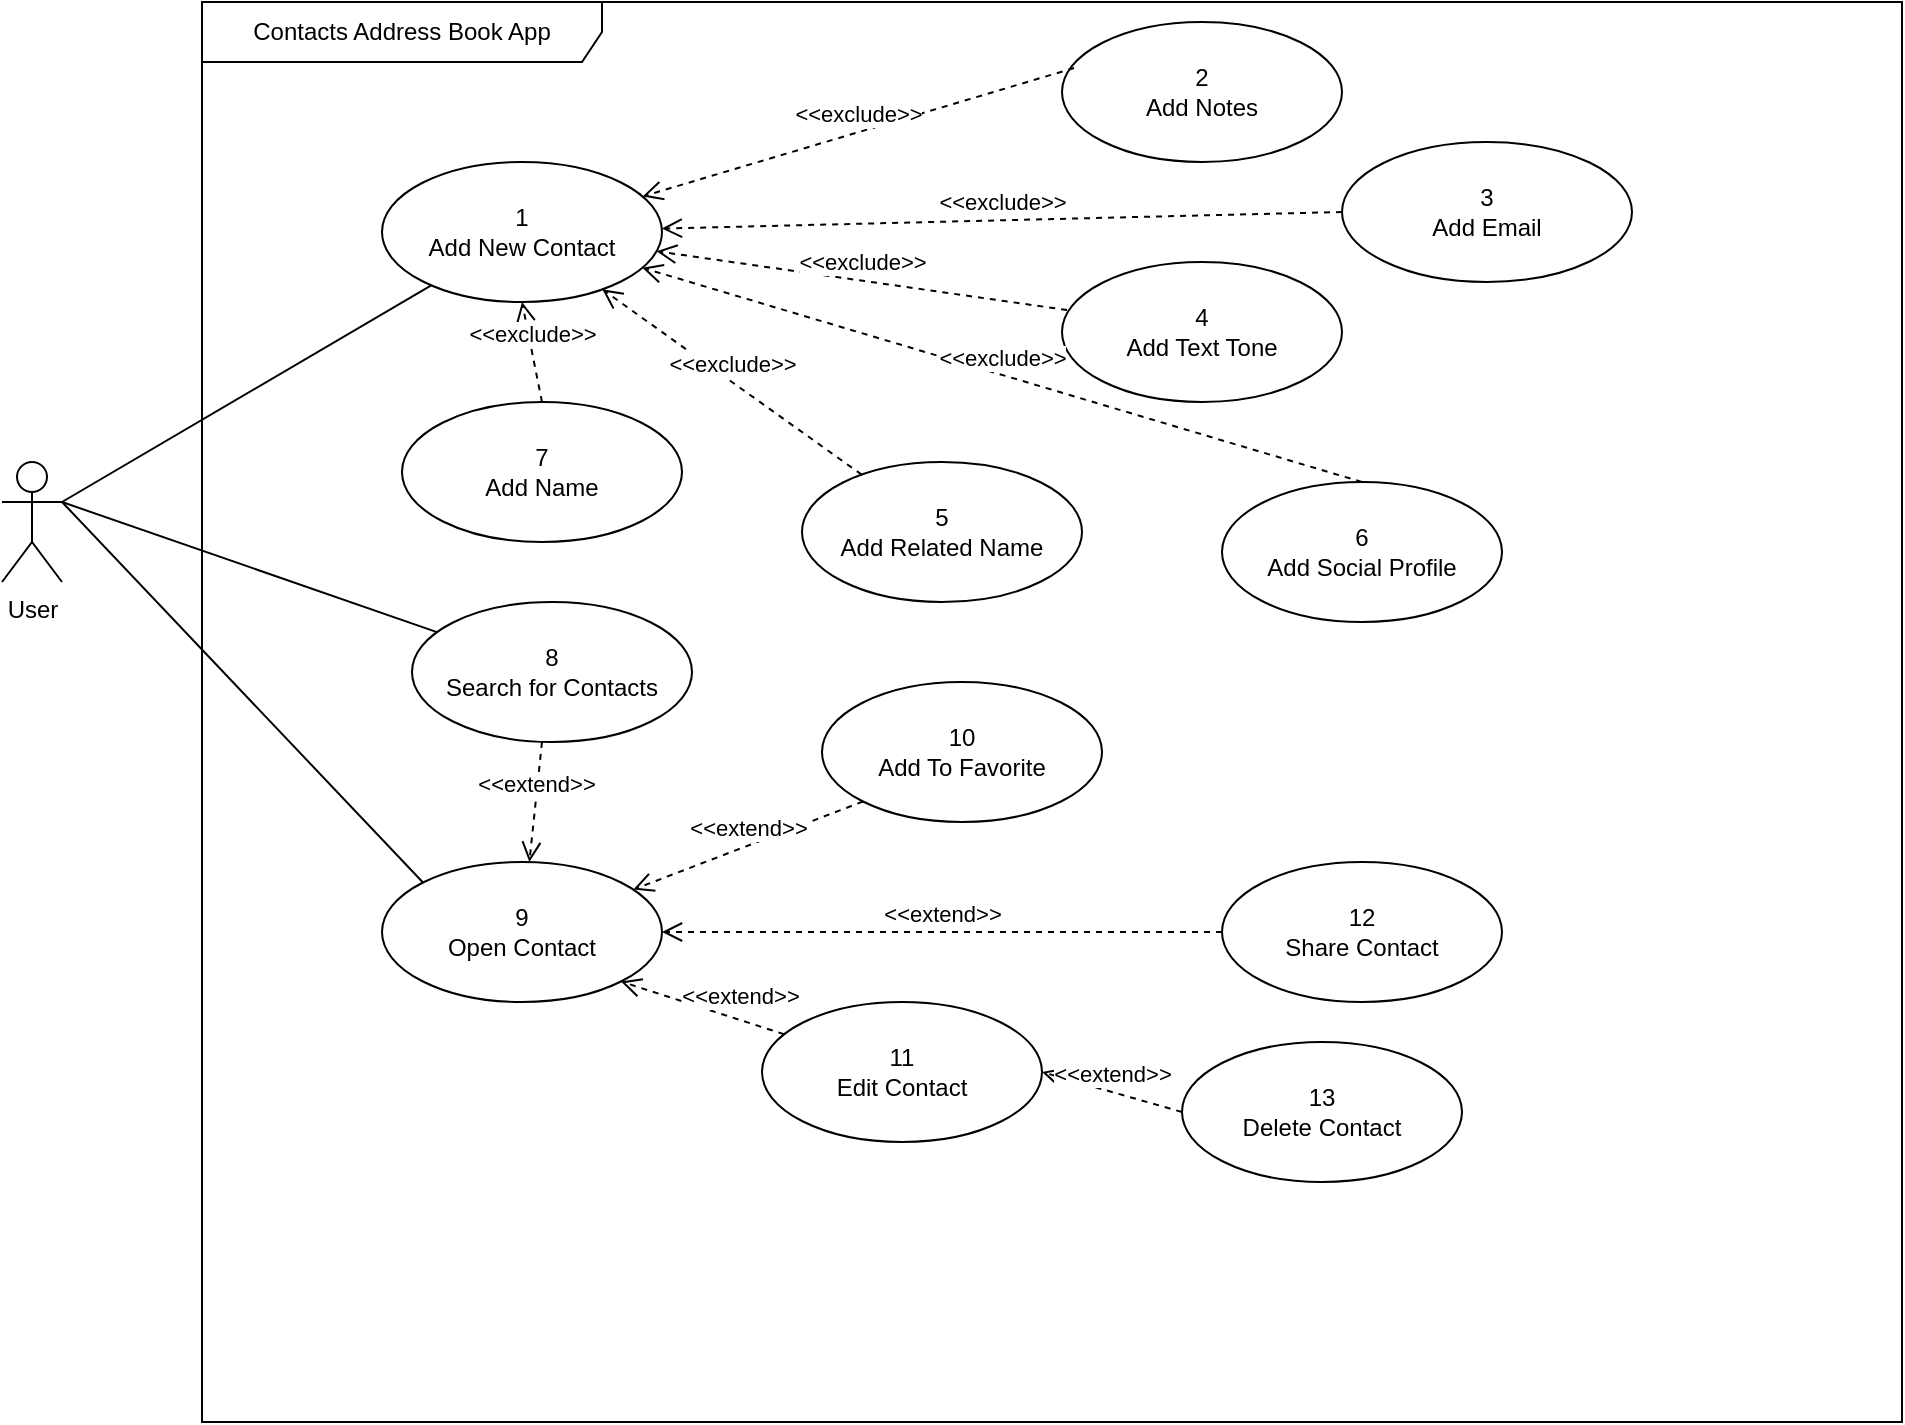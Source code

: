 <mxfile version="20.5.1" type="github">
  <diagram id="8fGyhkze5-X_S77cJ8zE" name="Page-1">
    <mxGraphModel dx="1129" dy="753" grid="1" gridSize="10" guides="1" tooltips="1" connect="1" arrows="1" fold="1" page="1" pageScale="1" pageWidth="850" pageHeight="1100" math="0" shadow="0">
      <root>
        <mxCell id="0" />
        <mxCell id="1" parent="0" />
        <mxCell id="4OLkmAfeVT3sMfob8u-y-1" value="User" style="shape=umlActor;verticalLabelPosition=bottom;verticalAlign=top;html=1;outlineConnect=0;" vertex="1" parent="1">
          <mxGeometry x="80" y="350" width="30" height="60" as="geometry" />
        </mxCell>
        <mxCell id="4OLkmAfeVT3sMfob8u-y-14" value="Contacts Address Book App" style="shape=umlFrame;whiteSpace=wrap;html=1;width=200;height=30;" vertex="1" parent="1">
          <mxGeometry x="180" y="120" width="850" height="710" as="geometry" />
        </mxCell>
        <mxCell id="4OLkmAfeVT3sMfob8u-y-17" value="1&lt;br&gt;Add New Contact" style="ellipse;whiteSpace=wrap;html=1;" vertex="1" parent="1">
          <mxGeometry x="270" y="200" width="140" height="70" as="geometry" />
        </mxCell>
        <mxCell id="4OLkmAfeVT3sMfob8u-y-18" value="7&lt;br&gt;Add Name" style="ellipse;whiteSpace=wrap;html=1;" vertex="1" parent="1">
          <mxGeometry x="280" y="320" width="140" height="70" as="geometry" />
        </mxCell>
        <mxCell id="4OLkmAfeVT3sMfob8u-y-19" value="8&lt;br&gt;Search for Contacts" style="ellipse;whiteSpace=wrap;html=1;" vertex="1" parent="1">
          <mxGeometry x="285" y="420" width="140" height="70" as="geometry" />
        </mxCell>
        <mxCell id="4OLkmAfeVT3sMfob8u-y-20" value="3&lt;br&gt;Add Email" style="ellipse;whiteSpace=wrap;html=1;" vertex="1" parent="1">
          <mxGeometry x="750" y="190" width="145" height="70" as="geometry" />
        </mxCell>
        <mxCell id="4OLkmAfeVT3sMfob8u-y-21" value="4&lt;br&gt;Add Text Tone" style="ellipse;whiteSpace=wrap;html=1;" vertex="1" parent="1">
          <mxGeometry x="610" y="250" width="140" height="70" as="geometry" />
        </mxCell>
        <mxCell id="4OLkmAfeVT3sMfob8u-y-22" value="9&lt;br&gt;Open Contact" style="ellipse;whiteSpace=wrap;html=1;" vertex="1" parent="1">
          <mxGeometry x="270" y="550" width="140" height="70" as="geometry" />
        </mxCell>
        <mxCell id="4OLkmAfeVT3sMfob8u-y-23" value="10&lt;br&gt;Add To Favorite" style="ellipse;whiteSpace=wrap;html=1;" vertex="1" parent="1">
          <mxGeometry x="490" y="460" width="140" height="70" as="geometry" />
        </mxCell>
        <mxCell id="4OLkmAfeVT3sMfob8u-y-24" value="11&lt;br&gt;Edit Contact" style="ellipse;whiteSpace=wrap;html=1;" vertex="1" parent="1">
          <mxGeometry x="460" y="620" width="140" height="70" as="geometry" />
        </mxCell>
        <mxCell id="4OLkmAfeVT3sMfob8u-y-25" value="6&lt;br&gt;Add Social Profile" style="ellipse;whiteSpace=wrap;html=1;" vertex="1" parent="1">
          <mxGeometry x="690" y="360" width="140" height="70" as="geometry" />
        </mxCell>
        <mxCell id="4OLkmAfeVT3sMfob8u-y-26" value="12&lt;br&gt;Share Contact" style="ellipse;whiteSpace=wrap;html=1;" vertex="1" parent="1">
          <mxGeometry x="690" y="550" width="140" height="70" as="geometry" />
        </mxCell>
        <mxCell id="4OLkmAfeVT3sMfob8u-y-27" value="2&lt;br&gt;Add Notes" style="ellipse;whiteSpace=wrap;html=1;" vertex="1" parent="1">
          <mxGeometry x="610" y="130" width="140" height="70" as="geometry" />
        </mxCell>
        <mxCell id="4OLkmAfeVT3sMfob8u-y-28" value="5&lt;br&gt;Add Related Name" style="ellipse;whiteSpace=wrap;html=1;" vertex="1" parent="1">
          <mxGeometry x="480" y="350" width="140" height="70" as="geometry" />
        </mxCell>
        <mxCell id="4OLkmAfeVT3sMfob8u-y-47" value="" style="endArrow=none;html=1;rounded=0;" edge="1" parent="1" target="4OLkmAfeVT3sMfob8u-y-17">
          <mxGeometry relative="1" as="geometry">
            <mxPoint x="110" y="370" as="sourcePoint" />
            <mxPoint x="270" y="370" as="targetPoint" />
          </mxGeometry>
        </mxCell>
        <mxCell id="4OLkmAfeVT3sMfob8u-y-48" value="" style="endArrow=none;html=1;rounded=0;" edge="1" parent="1" target="4OLkmAfeVT3sMfob8u-y-19">
          <mxGeometry relative="1" as="geometry">
            <mxPoint x="110" y="370" as="sourcePoint" />
            <mxPoint x="304.607" y="271.644" as="targetPoint" />
          </mxGeometry>
        </mxCell>
        <mxCell id="4OLkmAfeVT3sMfob8u-y-50" value="" style="endArrow=none;html=1;rounded=0;entryX=0;entryY=0;entryDx=0;entryDy=0;exitX=1;exitY=0.333;exitDx=0;exitDy=0;exitPerimeter=0;" edge="1" parent="1" source="4OLkmAfeVT3sMfob8u-y-1" target="4OLkmAfeVT3sMfob8u-y-22">
          <mxGeometry relative="1" as="geometry">
            <mxPoint x="130" y="390" as="sourcePoint" />
            <mxPoint x="301.367" y="445.881" as="targetPoint" />
          </mxGeometry>
        </mxCell>
        <mxCell id="4OLkmAfeVT3sMfob8u-y-54" value="&amp;lt;&amp;lt;extend&amp;gt;&amp;gt;" style="html=1;verticalAlign=bottom;endArrow=open;dashed=1;endSize=8;rounded=0;entryX=1;entryY=1;entryDx=0;entryDy=0;" edge="1" parent="1" source="4OLkmAfeVT3sMfob8u-y-24" target="4OLkmAfeVT3sMfob8u-y-22">
          <mxGeometry x="-0.443" y="-3" relative="1" as="geometry">
            <mxPoint x="470" y="560" as="sourcePoint" />
            <mxPoint x="410" y="560" as="targetPoint" />
            <mxPoint as="offset" />
          </mxGeometry>
        </mxCell>
        <mxCell id="4OLkmAfeVT3sMfob8u-y-55" value="&amp;lt;&amp;lt;extend&amp;gt;&amp;gt;" style="html=1;verticalAlign=bottom;endArrow=open;dashed=1;endSize=8;rounded=0;exitX=0;exitY=1;exitDx=0;exitDy=0;" edge="1" parent="1" source="4OLkmAfeVT3sMfob8u-y-23" target="4OLkmAfeVT3sMfob8u-y-22">
          <mxGeometry relative="1" as="geometry">
            <mxPoint x="350" y="529" as="sourcePoint" />
            <mxPoint x="440" y="529" as="targetPoint" />
          </mxGeometry>
        </mxCell>
        <mxCell id="4OLkmAfeVT3sMfob8u-y-56" value="&amp;lt;&amp;lt;extend&amp;gt;&amp;gt;" style="html=1;verticalAlign=bottom;endArrow=open;dashed=1;endSize=8;rounded=0;" edge="1" parent="1" source="4OLkmAfeVT3sMfob8u-y-26" target="4OLkmAfeVT3sMfob8u-y-22">
          <mxGeometry relative="1" as="geometry">
            <mxPoint x="430" y="585" as="sourcePoint" />
            <mxPoint x="520" y="585" as="targetPoint" />
          </mxGeometry>
        </mxCell>
        <mxCell id="4OLkmAfeVT3sMfob8u-y-60" value="&amp;lt;&amp;lt;exclude&amp;gt;&amp;gt;" style="html=1;verticalAlign=bottom;endArrow=open;dashed=1;endSize=8;rounded=0;entryX=0.5;entryY=1;entryDx=0;entryDy=0;exitX=0.5;exitY=0;exitDx=0;exitDy=0;" edge="1" parent="1" source="4OLkmAfeVT3sMfob8u-y-18" target="4OLkmAfeVT3sMfob8u-y-17">
          <mxGeometry relative="1" as="geometry">
            <mxPoint x="419.996" y="410.005" as="sourcePoint" />
            <mxPoint x="556.749" y="347.28" as="targetPoint" />
          </mxGeometry>
        </mxCell>
        <mxCell id="4OLkmAfeVT3sMfob8u-y-61" value="&amp;lt;&amp;lt;exclude&amp;gt;&amp;gt;" style="html=1;verticalAlign=bottom;endArrow=open;dashed=1;endSize=8;rounded=0;exitX=0;exitY=0.5;exitDx=0;exitDy=0;" edge="1" parent="1" source="4OLkmAfeVT3sMfob8u-y-20" target="4OLkmAfeVT3sMfob8u-y-17">
          <mxGeometry relative="1" as="geometry">
            <mxPoint x="352.88" y="279.97" as="sourcePoint" />
            <mxPoint x="357.086" y="330.03" as="targetPoint" />
          </mxGeometry>
        </mxCell>
        <mxCell id="4OLkmAfeVT3sMfob8u-y-62" value="&amp;lt;&amp;lt;exclude&amp;gt;&amp;gt;" style="html=1;verticalAlign=bottom;endArrow=open;dashed=1;endSize=8;rounded=0;exitX=0.018;exitY=0.343;exitDx=0;exitDy=0;exitPerimeter=0;" edge="1" parent="1" source="4OLkmAfeVT3sMfob8u-y-21" target="4OLkmAfeVT3sMfob8u-y-17">
          <mxGeometry relative="1" as="geometry">
            <mxPoint x="420" y="245" as="sourcePoint" />
            <mxPoint x="500.503" y="269.749" as="targetPoint" />
          </mxGeometry>
        </mxCell>
        <mxCell id="4OLkmAfeVT3sMfob8u-y-63" value="&amp;lt;&amp;lt;exclude&amp;gt;&amp;gt;" style="html=1;verticalAlign=bottom;endArrow=open;dashed=1;endSize=8;rounded=0;exitX=0.043;exitY=0.329;exitDx=0;exitDy=0;exitPerimeter=0;" edge="1" parent="1" source="4OLkmAfeVT3sMfob8u-y-27" target="4OLkmAfeVT3sMfob8u-y-17">
          <mxGeometry relative="1" as="geometry">
            <mxPoint x="430" y="255" as="sourcePoint" />
            <mxPoint x="550" y="310" as="targetPoint" />
          </mxGeometry>
        </mxCell>
        <mxCell id="4OLkmAfeVT3sMfob8u-y-64" value="&amp;lt;&amp;lt;exclude&amp;gt;&amp;gt;" style="html=1;verticalAlign=bottom;endArrow=open;dashed=1;endSize=8;rounded=0;" edge="1" parent="1" source="4OLkmAfeVT3sMfob8u-y-28" target="4OLkmAfeVT3sMfob8u-y-17">
          <mxGeometry relative="1" as="geometry">
            <mxPoint x="440" y="265" as="sourcePoint" />
            <mxPoint x="651.554" y="242.334" as="targetPoint" />
          </mxGeometry>
        </mxCell>
        <mxCell id="4OLkmAfeVT3sMfob8u-y-65" value="&amp;lt;&amp;lt;exclude&amp;gt;&amp;gt;" style="html=1;verticalAlign=bottom;endArrow=open;dashed=1;endSize=8;rounded=0;exitX=0.5;exitY=0;exitDx=0;exitDy=0;" edge="1" parent="1" source="4OLkmAfeVT3sMfob8u-y-25" target="4OLkmAfeVT3sMfob8u-y-17">
          <mxGeometry relative="1" as="geometry">
            <mxPoint x="450" y="275" as="sourcePoint" />
            <mxPoint x="661.554" y="252.334" as="targetPoint" />
          </mxGeometry>
        </mxCell>
        <mxCell id="4OLkmAfeVT3sMfob8u-y-71" value="&amp;lt;&amp;lt;extend&amp;gt;&amp;gt;" style="html=1;verticalAlign=bottom;endArrow=open;dashed=1;endSize=8;rounded=0;" edge="1" parent="1" target="4OLkmAfeVT3sMfob8u-y-22">
          <mxGeometry relative="1" as="geometry">
            <mxPoint x="350" y="490" as="sourcePoint" />
            <mxPoint x="402.061" y="731.19" as="targetPoint" />
            <Array as="points">
              <mxPoint x="350" y="490" />
            </Array>
          </mxGeometry>
        </mxCell>
        <mxCell id="4OLkmAfeVT3sMfob8u-y-79" value="13&lt;br&gt;Delete Contact" style="ellipse;whiteSpace=wrap;html=1;" vertex="1" parent="1">
          <mxGeometry x="670" y="640" width="140" height="70" as="geometry" />
        </mxCell>
        <mxCell id="4OLkmAfeVT3sMfob8u-y-80" value="&amp;lt;&amp;lt;extend&amp;gt;&amp;gt;" style="html=1;verticalAlign=bottom;endArrow=open;dashed=1;endSize=8;rounded=0;exitX=0;exitY=0.5;exitDx=0;exitDy=0;entryX=1;entryY=0.5;entryDx=0;entryDy=0;" edge="1" parent="1" source="4OLkmAfeVT3sMfob8u-y-79" target="4OLkmAfeVT3sMfob8u-y-24">
          <mxGeometry relative="1" as="geometry">
            <mxPoint x="660.0" y="730" as="sourcePoint" />
            <mxPoint x="380.0" y="730" as="targetPoint" />
          </mxGeometry>
        </mxCell>
      </root>
    </mxGraphModel>
  </diagram>
</mxfile>
